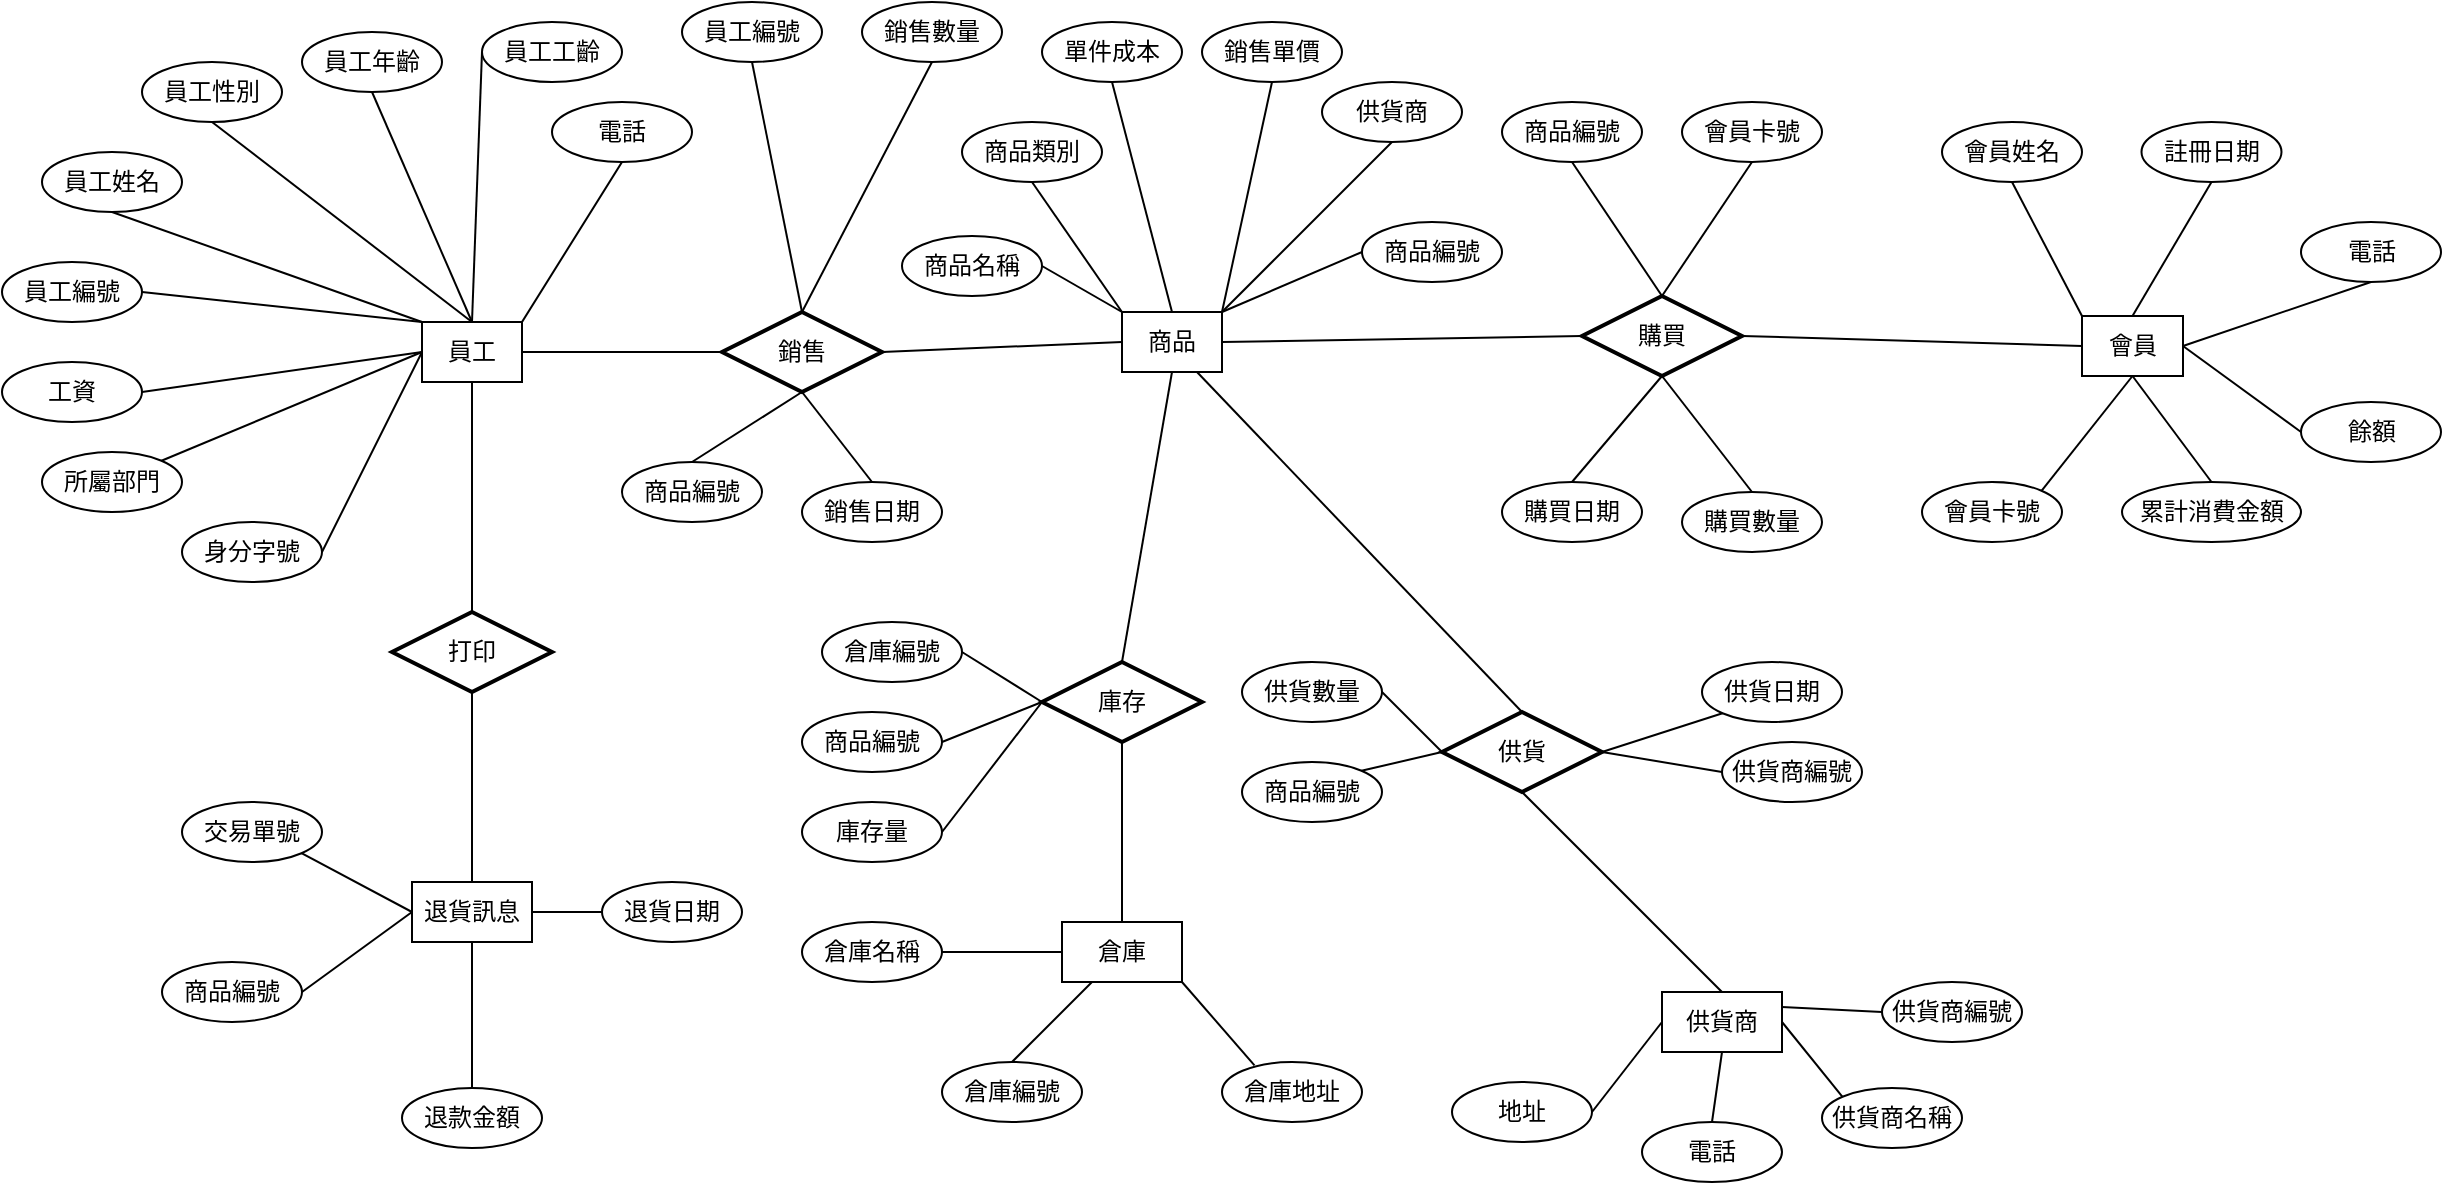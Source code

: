 <mxfile version="22.1.15" type="github">
  <diagram name="第 1 页" id="q-JYVvYy7t2Sxv19vPPU">
    <mxGraphModel dx="1210" dy="1073" grid="1" gridSize="10" guides="1" tooltips="1" connect="1" arrows="1" fold="1" page="1" pageScale="1" pageWidth="827" pageHeight="1169" math="0" shadow="0">
      <root>
        <mxCell id="0" />
        <mxCell id="1" parent="0" />
        <mxCell id="qkYi_T9u_s9UnmW5S8WO-1" value="退貨訊息" style="html=1;whiteSpace=wrap;" vertex="1" parent="1">
          <mxGeometry x="1215" y="630" width="60" height="30" as="geometry" />
        </mxCell>
        <mxCell id="qkYi_T9u_s9UnmW5S8WO-2" value="交易單號" style="ellipse;whiteSpace=wrap;html=1;" vertex="1" parent="1">
          <mxGeometry x="1100" y="590" width="70" height="30" as="geometry" />
        </mxCell>
        <mxCell id="qkYi_T9u_s9UnmW5S8WO-3" value="退貨日期" style="ellipse;whiteSpace=wrap;html=1;" vertex="1" parent="1">
          <mxGeometry x="1310" y="630" width="70" height="30" as="geometry" />
        </mxCell>
        <mxCell id="qkYi_T9u_s9UnmW5S8WO-4" value="退款金額" style="ellipse;whiteSpace=wrap;html=1;" vertex="1" parent="1">
          <mxGeometry x="1210" y="733" width="70" height="30" as="geometry" />
        </mxCell>
        <mxCell id="qkYi_T9u_s9UnmW5S8WO-5" value="商品編號" style="ellipse;whiteSpace=wrap;html=1;" vertex="1" parent="1">
          <mxGeometry x="1090" y="670" width="70" height="30" as="geometry" />
        </mxCell>
        <mxCell id="qkYi_T9u_s9UnmW5S8WO-6" value="" style="endArrow=none;html=1;rounded=0;exitX=1;exitY=0.5;exitDx=0;exitDy=0;entryX=0;entryY=0.5;entryDx=0;entryDy=0;" edge="1" parent="1" source="qkYi_T9u_s9UnmW5S8WO-1" target="qkYi_T9u_s9UnmW5S8WO-3">
          <mxGeometry relative="1" as="geometry">
            <mxPoint x="1160" y="605" as="sourcePoint" />
            <mxPoint x="1290" y="635" as="targetPoint" />
          </mxGeometry>
        </mxCell>
        <mxCell id="qkYi_T9u_s9UnmW5S8WO-7" value="" style="endArrow=none;html=1;rounded=0;exitX=0.5;exitY=1;exitDx=0;exitDy=0;entryX=0.5;entryY=0;entryDx=0;entryDy=0;" edge="1" parent="1" source="qkYi_T9u_s9UnmW5S8WO-1" target="qkYi_T9u_s9UnmW5S8WO-4">
          <mxGeometry relative="1" as="geometry">
            <mxPoint x="1255" y="695" as="sourcePoint" />
            <mxPoint x="1260" y="755" as="targetPoint" />
          </mxGeometry>
        </mxCell>
        <mxCell id="qkYi_T9u_s9UnmW5S8WO-8" value="" style="endArrow=none;html=1;rounded=0;exitX=0;exitY=0.5;exitDx=0;exitDy=0;entryX=1;entryY=0.5;entryDx=0;entryDy=0;" edge="1" parent="1" source="qkYi_T9u_s9UnmW5S8WO-1" target="qkYi_T9u_s9UnmW5S8WO-5">
          <mxGeometry relative="1" as="geometry">
            <mxPoint x="1230" y="695" as="sourcePoint" />
            <mxPoint x="1195" y="729" as="targetPoint" />
          </mxGeometry>
        </mxCell>
        <mxCell id="qkYi_T9u_s9UnmW5S8WO-9" value="" style="endArrow=none;html=1;rounded=0;exitX=0;exitY=0.5;exitDx=0;exitDy=0;entryX=1;entryY=1;entryDx=0;entryDy=0;" edge="1" parent="1" source="qkYi_T9u_s9UnmW5S8WO-1" target="qkYi_T9u_s9UnmW5S8WO-2">
          <mxGeometry relative="1" as="geometry">
            <mxPoint x="1230" y="680" as="sourcePoint" />
            <mxPoint x="1160" y="680" as="targetPoint" />
          </mxGeometry>
        </mxCell>
        <mxCell id="qkYi_T9u_s9UnmW5S8WO-10" value="員工" style="html=1;whiteSpace=wrap;" vertex="1" parent="1">
          <mxGeometry x="1220" y="350" width="50" height="30" as="geometry" />
        </mxCell>
        <mxCell id="qkYi_T9u_s9UnmW5S8WO-11" value="員工編號" style="ellipse;whiteSpace=wrap;html=1;" vertex="1" parent="1">
          <mxGeometry x="1010" y="320" width="70" height="30" as="geometry" />
        </mxCell>
        <mxCell id="qkYi_T9u_s9UnmW5S8WO-12" value="員工姓名" style="ellipse;whiteSpace=wrap;html=1;" vertex="1" parent="1">
          <mxGeometry x="1030" y="265" width="70" height="30" as="geometry" />
        </mxCell>
        <mxCell id="qkYi_T9u_s9UnmW5S8WO-13" value="員工性別" style="ellipse;whiteSpace=wrap;html=1;" vertex="1" parent="1">
          <mxGeometry x="1080" y="220" width="70" height="30" as="geometry" />
        </mxCell>
        <mxCell id="qkYi_T9u_s9UnmW5S8WO-14" value="員工年齡" style="ellipse;whiteSpace=wrap;html=1;" vertex="1" parent="1">
          <mxGeometry x="1160" y="205" width="70" height="30" as="geometry" />
        </mxCell>
        <mxCell id="qkYi_T9u_s9UnmW5S8WO-15" value="員工工齡" style="ellipse;whiteSpace=wrap;html=1;" vertex="1" parent="1">
          <mxGeometry x="1250" y="200" width="70" height="30" as="geometry" />
        </mxCell>
        <mxCell id="qkYi_T9u_s9UnmW5S8WO-16" value="電話" style="ellipse;whiteSpace=wrap;html=1;" vertex="1" parent="1">
          <mxGeometry x="1285" y="240" width="70" height="30" as="geometry" />
        </mxCell>
        <mxCell id="qkYi_T9u_s9UnmW5S8WO-17" value="身分字號" style="ellipse;whiteSpace=wrap;html=1;" vertex="1" parent="1">
          <mxGeometry x="1100" y="450" width="70" height="30" as="geometry" />
        </mxCell>
        <mxCell id="qkYi_T9u_s9UnmW5S8WO-18" value="所屬部門" style="ellipse;whiteSpace=wrap;html=1;" vertex="1" parent="1">
          <mxGeometry x="1030" y="415" width="70" height="30" as="geometry" />
        </mxCell>
        <mxCell id="qkYi_T9u_s9UnmW5S8WO-19" value="工資" style="ellipse;whiteSpace=wrap;html=1;" vertex="1" parent="1">
          <mxGeometry x="1010" y="370" width="70" height="30" as="geometry" />
        </mxCell>
        <mxCell id="qkYi_T9u_s9UnmW5S8WO-20" value="" style="endArrow=none;html=1;rounded=0;exitX=0;exitY=0;exitDx=0;exitDy=0;entryX=0.5;entryY=1;entryDx=0;entryDy=0;" edge="1" parent="1" source="qkYi_T9u_s9UnmW5S8WO-10" target="qkYi_T9u_s9UnmW5S8WO-12">
          <mxGeometry relative="1" as="geometry">
            <mxPoint x="1160" y="300" as="sourcePoint" />
            <mxPoint x="1320" y="300" as="targetPoint" />
          </mxGeometry>
        </mxCell>
        <mxCell id="qkYi_T9u_s9UnmW5S8WO-21" value="" style="endArrow=none;html=1;rounded=0;exitX=0.5;exitY=0;exitDx=0;exitDy=0;entryX=0.5;entryY=1;entryDx=0;entryDy=0;" edge="1" parent="1" source="qkYi_T9u_s9UnmW5S8WO-10" target="qkYi_T9u_s9UnmW5S8WO-13">
          <mxGeometry relative="1" as="geometry">
            <mxPoint x="1160" y="300" as="sourcePoint" />
            <mxPoint x="1320" y="300" as="targetPoint" />
          </mxGeometry>
        </mxCell>
        <mxCell id="qkYi_T9u_s9UnmW5S8WO-22" value="" style="endArrow=none;html=1;rounded=0;exitX=0.5;exitY=0;exitDx=0;exitDy=0;entryX=0.5;entryY=1;entryDx=0;entryDy=0;" edge="1" parent="1" source="qkYi_T9u_s9UnmW5S8WO-10" target="qkYi_T9u_s9UnmW5S8WO-14">
          <mxGeometry relative="1" as="geometry">
            <mxPoint x="1160" y="300" as="sourcePoint" />
            <mxPoint x="1290" y="330" as="targetPoint" />
          </mxGeometry>
        </mxCell>
        <mxCell id="qkYi_T9u_s9UnmW5S8WO-23" value="" style="endArrow=none;html=1;rounded=0;entryX=0;entryY=0.5;entryDx=0;entryDy=0;exitX=0.5;exitY=0;exitDx=0;exitDy=0;" edge="1" parent="1" source="qkYi_T9u_s9UnmW5S8WO-10" target="qkYi_T9u_s9UnmW5S8WO-15">
          <mxGeometry relative="1" as="geometry">
            <mxPoint x="1270" y="350" as="sourcePoint" />
            <mxPoint x="1320" y="300" as="targetPoint" />
          </mxGeometry>
        </mxCell>
        <mxCell id="qkYi_T9u_s9UnmW5S8WO-24" value="" style="endArrow=none;html=1;rounded=0;exitX=1;exitY=0;exitDx=0;exitDy=0;entryX=0.5;entryY=1;entryDx=0;entryDy=0;" edge="1" parent="1" source="qkYi_T9u_s9UnmW5S8WO-10" target="qkYi_T9u_s9UnmW5S8WO-16">
          <mxGeometry relative="1" as="geometry">
            <mxPoint x="1160" y="300" as="sourcePoint" />
            <mxPoint x="1320" y="300" as="targetPoint" />
          </mxGeometry>
        </mxCell>
        <mxCell id="qkYi_T9u_s9UnmW5S8WO-25" value="" style="endArrow=none;html=1;rounded=0;entryX=1;entryY=0.5;entryDx=0;entryDy=0;exitX=0;exitY=0.5;exitDx=0;exitDy=0;" edge="1" parent="1" source="qkYi_T9u_s9UnmW5S8WO-10" target="qkYi_T9u_s9UnmW5S8WO-17">
          <mxGeometry relative="1" as="geometry">
            <mxPoint x="1210" y="410" as="sourcePoint" />
            <mxPoint x="1320" y="300" as="targetPoint" />
          </mxGeometry>
        </mxCell>
        <mxCell id="qkYi_T9u_s9UnmW5S8WO-26" value="" style="endArrow=none;html=1;rounded=0;exitX=0;exitY=0.5;exitDx=0;exitDy=0;entryX=1;entryY=0;entryDx=0;entryDy=0;" edge="1" parent="1" source="qkYi_T9u_s9UnmW5S8WO-10" target="qkYi_T9u_s9UnmW5S8WO-18">
          <mxGeometry relative="1" as="geometry">
            <mxPoint x="1255" y="390" as="sourcePoint" />
            <mxPoint x="1260" y="450" as="targetPoint" />
          </mxGeometry>
        </mxCell>
        <mxCell id="qkYi_T9u_s9UnmW5S8WO-27" value="" style="endArrow=none;html=1;rounded=0;exitX=0;exitY=0.5;exitDx=0;exitDy=0;entryX=1;entryY=0.5;entryDx=0;entryDy=0;" edge="1" parent="1" source="qkYi_T9u_s9UnmW5S8WO-10" target="qkYi_T9u_s9UnmW5S8WO-19">
          <mxGeometry relative="1" as="geometry">
            <mxPoint x="1230" y="390" as="sourcePoint" />
            <mxPoint x="1195" y="424" as="targetPoint" />
          </mxGeometry>
        </mxCell>
        <mxCell id="qkYi_T9u_s9UnmW5S8WO-28" value="" style="endArrow=none;html=1;rounded=0;exitX=0;exitY=0;exitDx=0;exitDy=0;entryX=1;entryY=0.5;entryDx=0;entryDy=0;" edge="1" parent="1" source="qkYi_T9u_s9UnmW5S8WO-10" target="qkYi_T9u_s9UnmW5S8WO-11">
          <mxGeometry relative="1" as="geometry">
            <mxPoint x="1230" y="375" as="sourcePoint" />
            <mxPoint x="1160" y="375" as="targetPoint" />
          </mxGeometry>
        </mxCell>
        <mxCell id="qkYi_T9u_s9UnmW5S8WO-29" value="打印" style="strokeWidth=2;html=1;shape=mxgraph.flowchart.decision;whiteSpace=wrap;" vertex="1" parent="1">
          <mxGeometry x="1205" y="495" width="80" height="40" as="geometry" />
        </mxCell>
        <mxCell id="qkYi_T9u_s9UnmW5S8WO-30" value="" style="endArrow=none;html=1;edgeStyle=orthogonalEdgeStyle;rounded=0;entryX=0.5;entryY=0;entryDx=0;entryDy=0;entryPerimeter=0;exitX=0.5;exitY=1;exitDx=0;exitDy=0;" edge="1" parent="1" source="qkYi_T9u_s9UnmW5S8WO-10" target="qkYi_T9u_s9UnmW5S8WO-29">
          <mxGeometry relative="1" as="geometry">
            <mxPoint x="1050" y="410" as="sourcePoint" />
            <mxPoint x="1210" y="410" as="targetPoint" />
          </mxGeometry>
        </mxCell>
        <mxCell id="qkYi_T9u_s9UnmW5S8WO-31" value="" style="endArrow=none;html=1;rounded=0;exitX=0.5;exitY=0;exitDx=0;exitDy=0;entryX=0.5;entryY=1;entryDx=0;entryDy=0;entryPerimeter=0;" edge="1" parent="1" source="qkYi_T9u_s9UnmW5S8WO-1" target="qkYi_T9u_s9UnmW5S8WO-29">
          <mxGeometry relative="1" as="geometry">
            <mxPoint x="1225" y="655" as="sourcePoint" />
            <mxPoint x="1115" y="620" as="targetPoint" />
          </mxGeometry>
        </mxCell>
        <mxCell id="qkYi_T9u_s9UnmW5S8WO-32" value="銷售" style="strokeWidth=2;html=1;shape=mxgraph.flowchart.decision;whiteSpace=wrap;" vertex="1" parent="1">
          <mxGeometry x="1370" y="345" width="80" height="40" as="geometry" />
        </mxCell>
        <mxCell id="qkYi_T9u_s9UnmW5S8WO-33" value="員工編號" style="ellipse;whiteSpace=wrap;html=1;" vertex="1" parent="1">
          <mxGeometry x="1350" y="190" width="70" height="30" as="geometry" />
        </mxCell>
        <mxCell id="qkYi_T9u_s9UnmW5S8WO-34" value="商品編號" style="ellipse;whiteSpace=wrap;html=1;" vertex="1" parent="1">
          <mxGeometry x="1320" y="420" width="70" height="30" as="geometry" />
        </mxCell>
        <mxCell id="qkYi_T9u_s9UnmW5S8WO-35" value="銷售日期" style="ellipse;whiteSpace=wrap;html=1;" vertex="1" parent="1">
          <mxGeometry x="1410" y="430" width="70" height="30" as="geometry" />
        </mxCell>
        <mxCell id="qkYi_T9u_s9UnmW5S8WO-36" value="銷售數量" style="ellipse;whiteSpace=wrap;html=1;" vertex="1" parent="1">
          <mxGeometry x="1440" y="190" width="70" height="30" as="geometry" />
        </mxCell>
        <mxCell id="qkYi_T9u_s9UnmW5S8WO-37" value="" style="endArrow=none;html=1;rounded=0;exitX=0.5;exitY=1;exitDx=0;exitDy=0;entryX=0.5;entryY=0;entryDx=0;entryDy=0;entryPerimeter=0;" edge="1" parent="1" source="qkYi_T9u_s9UnmW5S8WO-33" target="qkYi_T9u_s9UnmW5S8WO-32">
          <mxGeometry relative="1" as="geometry">
            <mxPoint x="1300" y="355" as="sourcePoint" />
            <mxPoint x="1460" y="355" as="targetPoint" />
          </mxGeometry>
        </mxCell>
        <mxCell id="qkYi_T9u_s9UnmW5S8WO-38" value="" style="endArrow=none;html=1;rounded=0;exitX=0.5;exitY=1;exitDx=0;exitDy=0;entryX=0.5;entryY=0;entryDx=0;entryDy=0;entryPerimeter=0;" edge="1" parent="1" source="qkYi_T9u_s9UnmW5S8WO-36" target="qkYi_T9u_s9UnmW5S8WO-32">
          <mxGeometry relative="1" as="geometry">
            <mxPoint x="1510" y="305" as="sourcePoint" />
            <mxPoint x="1510" y="350" as="targetPoint" />
          </mxGeometry>
        </mxCell>
        <mxCell id="qkYi_T9u_s9UnmW5S8WO-39" value="" style="endArrow=none;html=1;rounded=0;exitX=0.5;exitY=1;exitDx=0;exitDy=0;entryX=0.5;entryY=0;entryDx=0;entryDy=0;exitPerimeter=0;" edge="1" parent="1" source="qkYi_T9u_s9UnmW5S8WO-32" target="qkYi_T9u_s9UnmW5S8WO-35">
          <mxGeometry relative="1" as="geometry">
            <mxPoint x="1520" y="315" as="sourcePoint" />
            <mxPoint x="1520" y="360" as="targetPoint" />
          </mxGeometry>
        </mxCell>
        <mxCell id="qkYi_T9u_s9UnmW5S8WO-40" value="" style="endArrow=none;html=1;rounded=0;exitX=0.5;exitY=0;exitDx=0;exitDy=0;entryX=0.5;entryY=1;entryDx=0;entryDy=0;entryPerimeter=0;" edge="1" parent="1" source="qkYi_T9u_s9UnmW5S8WO-34" target="qkYi_T9u_s9UnmW5S8WO-32">
          <mxGeometry relative="1" as="geometry">
            <mxPoint x="1530" y="325" as="sourcePoint" />
            <mxPoint x="1530" y="370" as="targetPoint" />
          </mxGeometry>
        </mxCell>
        <mxCell id="qkYi_T9u_s9UnmW5S8WO-41" value="" style="endArrow=none;html=1;rounded=0;exitX=1;exitY=0.5;exitDx=0;exitDy=0;entryX=0;entryY=0.5;entryDx=0;entryDy=0;entryPerimeter=0;" edge="1" parent="1" source="qkYi_T9u_s9UnmW5S8WO-10" target="qkYi_T9u_s9UnmW5S8WO-32">
          <mxGeometry relative="1" as="geometry">
            <mxPoint x="1475" y="220" as="sourcePoint" />
            <mxPoint x="1510" y="350" as="targetPoint" />
          </mxGeometry>
        </mxCell>
        <mxCell id="qkYi_T9u_s9UnmW5S8WO-42" value="商品" style="html=1;whiteSpace=wrap;" vertex="1" parent="1">
          <mxGeometry x="1570" y="345" width="50" height="30" as="geometry" />
        </mxCell>
        <mxCell id="qkYi_T9u_s9UnmW5S8WO-43" value="商品類別" style="ellipse;whiteSpace=wrap;html=1;" vertex="1" parent="1">
          <mxGeometry x="1490" y="250" width="70" height="30" as="geometry" />
        </mxCell>
        <mxCell id="qkYi_T9u_s9UnmW5S8WO-44" value="單件成本" style="ellipse;whiteSpace=wrap;html=1;" vertex="1" parent="1">
          <mxGeometry x="1530" y="200" width="70" height="30" as="geometry" />
        </mxCell>
        <mxCell id="qkYi_T9u_s9UnmW5S8WO-45" value="銷售單價" style="ellipse;whiteSpace=wrap;html=1;" vertex="1" parent="1">
          <mxGeometry x="1610" y="200" width="70" height="30" as="geometry" />
        </mxCell>
        <mxCell id="qkYi_T9u_s9UnmW5S8WO-46" value="供貨商" style="ellipse;whiteSpace=wrap;html=1;" vertex="1" parent="1">
          <mxGeometry x="1670" y="230" width="70" height="30" as="geometry" />
        </mxCell>
        <mxCell id="qkYi_T9u_s9UnmW5S8WO-47" value="商品編號" style="ellipse;whiteSpace=wrap;html=1;" vertex="1" parent="1">
          <mxGeometry x="1690" y="300" width="70" height="30" as="geometry" />
        </mxCell>
        <mxCell id="qkYi_T9u_s9UnmW5S8WO-48" value="商品名稱" style="ellipse;whiteSpace=wrap;html=1;" vertex="1" parent="1">
          <mxGeometry x="1460" y="307" width="70" height="30" as="geometry" />
        </mxCell>
        <mxCell id="qkYi_T9u_s9UnmW5S8WO-49" value="" style="endArrow=none;html=1;rounded=0;exitX=0.5;exitY=0;exitDx=0;exitDy=0;entryX=0.5;entryY=1;entryDx=0;entryDy=0;" edge="1" parent="1" source="qkYi_T9u_s9UnmW5S8WO-42" target="qkYi_T9u_s9UnmW5S8WO-44">
          <mxGeometry relative="1" as="geometry">
            <mxPoint x="1670" y="290" as="sourcePoint" />
            <mxPoint x="1830" y="290" as="targetPoint" />
          </mxGeometry>
        </mxCell>
        <mxCell id="qkYi_T9u_s9UnmW5S8WO-50" value="" style="endArrow=none;html=1;rounded=0;exitX=1;exitY=0;exitDx=0;exitDy=0;entryX=0.5;entryY=1;entryDx=0;entryDy=0;" edge="1" parent="1" source="qkYi_T9u_s9UnmW5S8WO-42" target="qkYi_T9u_s9UnmW5S8WO-45">
          <mxGeometry relative="1" as="geometry">
            <mxPoint x="1670" y="290" as="sourcePoint" />
            <mxPoint x="1830" y="290" as="targetPoint" />
          </mxGeometry>
        </mxCell>
        <mxCell id="qkYi_T9u_s9UnmW5S8WO-51" value="" style="endArrow=none;html=1;rounded=0;exitX=1;exitY=0;exitDx=0;exitDy=0;entryX=0.5;entryY=1;entryDx=0;entryDy=0;" edge="1" parent="1" source="qkYi_T9u_s9UnmW5S8WO-42" target="qkYi_T9u_s9UnmW5S8WO-46">
          <mxGeometry relative="1" as="geometry">
            <mxPoint x="1670" y="290" as="sourcePoint" />
            <mxPoint x="1800" y="320" as="targetPoint" />
          </mxGeometry>
        </mxCell>
        <mxCell id="qkYi_T9u_s9UnmW5S8WO-52" value="" style="endArrow=none;html=1;rounded=0;exitX=1;exitY=0;exitDx=0;exitDy=0;entryX=0;entryY=0.5;entryDx=0;entryDy=0;" edge="1" parent="1" source="qkYi_T9u_s9UnmW5S8WO-42" target="qkYi_T9u_s9UnmW5S8WO-47">
          <mxGeometry relative="1" as="geometry">
            <mxPoint x="1765" y="380" as="sourcePoint" />
            <mxPoint x="1770" y="440" as="targetPoint" />
          </mxGeometry>
        </mxCell>
        <mxCell id="qkYi_T9u_s9UnmW5S8WO-53" value="" style="endArrow=none;html=1;rounded=0;exitX=0;exitY=0;exitDx=0;exitDy=0;entryX=1;entryY=0.5;entryDx=0;entryDy=0;" edge="1" parent="1" source="qkYi_T9u_s9UnmW5S8WO-42" target="qkYi_T9u_s9UnmW5S8WO-48">
          <mxGeometry relative="1" as="geometry">
            <mxPoint x="1740" y="380" as="sourcePoint" />
            <mxPoint x="1705" y="414" as="targetPoint" />
          </mxGeometry>
        </mxCell>
        <mxCell id="qkYi_T9u_s9UnmW5S8WO-54" value="" style="endArrow=none;html=1;rounded=0;exitX=0;exitY=0;exitDx=0;exitDy=0;entryX=0.5;entryY=1;entryDx=0;entryDy=0;" edge="1" parent="1" source="qkYi_T9u_s9UnmW5S8WO-42" target="qkYi_T9u_s9UnmW5S8WO-43">
          <mxGeometry relative="1" as="geometry">
            <mxPoint x="1740" y="365" as="sourcePoint" />
            <mxPoint x="1560" y="265" as="targetPoint" />
          </mxGeometry>
        </mxCell>
        <mxCell id="qkYi_T9u_s9UnmW5S8WO-55" value="" style="endArrow=none;html=1;rounded=0;exitX=0;exitY=0.5;exitDx=0;exitDy=0;entryX=1;entryY=0.5;entryDx=0;entryDy=0;entryPerimeter=0;" edge="1" parent="1" source="qkYi_T9u_s9UnmW5S8WO-42" target="qkYi_T9u_s9UnmW5S8WO-32">
          <mxGeometry relative="1" as="geometry">
            <mxPoint x="1740" y="350" as="sourcePoint" />
            <mxPoint x="1680" y="285" as="targetPoint" />
          </mxGeometry>
        </mxCell>
        <mxCell id="qkYi_T9u_s9UnmW5S8WO-56" value="購買" style="strokeWidth=2;html=1;shape=mxgraph.flowchart.decision;whiteSpace=wrap;" vertex="1" parent="1">
          <mxGeometry x="1800" y="337" width="80" height="40" as="geometry" />
        </mxCell>
        <mxCell id="qkYi_T9u_s9UnmW5S8WO-57" value="會員卡號" style="ellipse;whiteSpace=wrap;html=1;" vertex="1" parent="1">
          <mxGeometry x="1850" y="240" width="70" height="30" as="geometry" />
        </mxCell>
        <mxCell id="qkYi_T9u_s9UnmW5S8WO-58" value="商品編號" style="ellipse;whiteSpace=wrap;html=1;" vertex="1" parent="1">
          <mxGeometry x="1760" y="240" width="70" height="30" as="geometry" />
        </mxCell>
        <mxCell id="qkYi_T9u_s9UnmW5S8WO-59" value="購買日期" style="ellipse;whiteSpace=wrap;html=1;" vertex="1" parent="1">
          <mxGeometry x="1760" y="430" width="70" height="30" as="geometry" />
        </mxCell>
        <mxCell id="qkYi_T9u_s9UnmW5S8WO-60" value="購買數量" style="ellipse;whiteSpace=wrap;html=1;" vertex="1" parent="1">
          <mxGeometry x="1850" y="435" width="70" height="30" as="geometry" />
        </mxCell>
        <mxCell id="qkYi_T9u_s9UnmW5S8WO-61" value="" style="endArrow=none;html=1;rounded=0;exitX=0.5;exitY=1;exitDx=0;exitDy=0;entryX=0.5;entryY=0;entryDx=0;entryDy=0;entryPerimeter=0;" edge="1" parent="1" source="qkYi_T9u_s9UnmW5S8WO-57" target="qkYi_T9u_s9UnmW5S8WO-56">
          <mxGeometry relative="1" as="geometry">
            <mxPoint x="1640" y="352" as="sourcePoint" />
            <mxPoint x="1800" y="352" as="targetPoint" />
          </mxGeometry>
        </mxCell>
        <mxCell id="qkYi_T9u_s9UnmW5S8WO-62" value="" style="endArrow=none;html=1;rounded=0;exitX=0.5;exitY=0;exitDx=0;exitDy=0;entryX=0.5;entryY=1;entryDx=0;entryDy=0;entryPerimeter=0;" edge="1" parent="1" source="qkYi_T9u_s9UnmW5S8WO-60" target="qkYi_T9u_s9UnmW5S8WO-56">
          <mxGeometry relative="1" as="geometry">
            <mxPoint x="1850" y="302" as="sourcePoint" />
            <mxPoint x="1850" y="347" as="targetPoint" />
          </mxGeometry>
        </mxCell>
        <mxCell id="qkYi_T9u_s9UnmW5S8WO-63" value="" style="endArrow=none;html=1;rounded=0;exitX=0.5;exitY=1;exitDx=0;exitDy=0;entryX=0.5;entryY=0;entryDx=0;entryDy=0;exitPerimeter=0;" edge="1" parent="1" source="qkYi_T9u_s9UnmW5S8WO-56" target="qkYi_T9u_s9UnmW5S8WO-59">
          <mxGeometry relative="1" as="geometry">
            <mxPoint x="1860" y="312" as="sourcePoint" />
            <mxPoint x="1860" y="357" as="targetPoint" />
          </mxGeometry>
        </mxCell>
        <mxCell id="qkYi_T9u_s9UnmW5S8WO-64" value="" style="endArrow=none;html=1;rounded=0;exitX=0.5;exitY=1;exitDx=0;exitDy=0;entryX=0.5;entryY=0;entryDx=0;entryDy=0;entryPerimeter=0;" edge="1" parent="1" source="qkYi_T9u_s9UnmW5S8WO-58" target="qkYi_T9u_s9UnmW5S8WO-56">
          <mxGeometry relative="1" as="geometry">
            <mxPoint x="1870" y="322" as="sourcePoint" />
            <mxPoint x="1870" y="367" as="targetPoint" />
          </mxGeometry>
        </mxCell>
        <mxCell id="qkYi_T9u_s9UnmW5S8WO-65" value="" style="endArrow=none;html=1;rounded=0;exitX=0;exitY=0.5;exitDx=0;exitDy=0;entryX=1;entryY=0.5;entryDx=0;entryDy=0;exitPerimeter=0;" edge="1" parent="1" source="qkYi_T9u_s9UnmW5S8WO-56" target="qkYi_T9u_s9UnmW5S8WO-42">
          <mxGeometry relative="1" as="geometry">
            <mxPoint x="1895" y="445" as="sourcePoint" />
            <mxPoint x="1850" y="387" as="targetPoint" />
          </mxGeometry>
        </mxCell>
        <mxCell id="qkYi_T9u_s9UnmW5S8WO-66" value="會員" style="html=1;whiteSpace=wrap;" vertex="1" parent="1">
          <mxGeometry x="2050" y="347" width="50.5" height="30" as="geometry" />
        </mxCell>
        <mxCell id="qkYi_T9u_s9UnmW5S8WO-67" value="會員卡號" style="ellipse;whiteSpace=wrap;html=1;" vertex="1" parent="1">
          <mxGeometry x="1970" y="430" width="70" height="30" as="geometry" />
        </mxCell>
        <mxCell id="qkYi_T9u_s9UnmW5S8WO-68" value="會員姓名" style="ellipse;whiteSpace=wrap;html=1;" vertex="1" parent="1">
          <mxGeometry x="1980" y="250" width="70" height="30" as="geometry" />
        </mxCell>
        <mxCell id="qkYi_T9u_s9UnmW5S8WO-69" value="註冊日期" style="ellipse;whiteSpace=wrap;html=1;" vertex="1" parent="1">
          <mxGeometry x="2079.75" y="250" width="70" height="30" as="geometry" />
        </mxCell>
        <mxCell id="qkYi_T9u_s9UnmW5S8WO-70" value="電話" style="ellipse;whiteSpace=wrap;html=1;" vertex="1" parent="1">
          <mxGeometry x="2159.5" y="300" width="70" height="30" as="geometry" />
        </mxCell>
        <mxCell id="qkYi_T9u_s9UnmW5S8WO-71" value="餘額" style="ellipse;whiteSpace=wrap;html=1;" vertex="1" parent="1">
          <mxGeometry x="2159.5" y="390" width="70" height="30" as="geometry" />
        </mxCell>
        <mxCell id="qkYi_T9u_s9UnmW5S8WO-72" value="累計消費金額" style="ellipse;whiteSpace=wrap;html=1;" vertex="1" parent="1">
          <mxGeometry x="2070" y="430" width="89.5" height="30" as="geometry" />
        </mxCell>
        <mxCell id="qkYi_T9u_s9UnmW5S8WO-73" value="" style="endArrow=none;html=1;rounded=0;exitX=0;exitY=0;exitDx=0;exitDy=0;entryX=0.5;entryY=1;entryDx=0;entryDy=0;" edge="1" parent="1" source="qkYi_T9u_s9UnmW5S8WO-66" target="qkYi_T9u_s9UnmW5S8WO-68">
          <mxGeometry relative="1" as="geometry">
            <mxPoint x="1990.5" y="297" as="sourcePoint" />
            <mxPoint x="2150.5" y="297" as="targetPoint" />
          </mxGeometry>
        </mxCell>
        <mxCell id="qkYi_T9u_s9UnmW5S8WO-74" value="" style="endArrow=none;html=1;rounded=0;exitX=0.5;exitY=0;exitDx=0;exitDy=0;entryX=0.5;entryY=1;entryDx=0;entryDy=0;" edge="1" parent="1" source="qkYi_T9u_s9UnmW5S8WO-66" target="qkYi_T9u_s9UnmW5S8WO-69">
          <mxGeometry relative="1" as="geometry">
            <mxPoint x="1990.5" y="297" as="sourcePoint" />
            <mxPoint x="2150.5" y="297" as="targetPoint" />
          </mxGeometry>
        </mxCell>
        <mxCell id="qkYi_T9u_s9UnmW5S8WO-75" value="" style="endArrow=none;html=1;rounded=0;exitX=1;exitY=0.5;exitDx=0;exitDy=0;entryX=0.5;entryY=1;entryDx=0;entryDy=0;" edge="1" parent="1" source="qkYi_T9u_s9UnmW5S8WO-66" target="qkYi_T9u_s9UnmW5S8WO-70">
          <mxGeometry relative="1" as="geometry">
            <mxPoint x="1990.5" y="297" as="sourcePoint" />
            <mxPoint x="2120.5" y="327" as="targetPoint" />
          </mxGeometry>
        </mxCell>
        <mxCell id="qkYi_T9u_s9UnmW5S8WO-76" value="" style="endArrow=none;html=1;rounded=0;exitX=1;exitY=0.5;exitDx=0;exitDy=0;entryX=0;entryY=0.5;entryDx=0;entryDy=0;" edge="1" parent="1" source="qkYi_T9u_s9UnmW5S8WO-66" target="qkYi_T9u_s9UnmW5S8WO-71">
          <mxGeometry relative="1" as="geometry">
            <mxPoint x="1990.5" y="297" as="sourcePoint" />
            <mxPoint x="2150.5" y="297" as="targetPoint" />
          </mxGeometry>
        </mxCell>
        <mxCell id="qkYi_T9u_s9UnmW5S8WO-77" value="" style="endArrow=none;html=1;rounded=0;exitX=0.5;exitY=1;exitDx=0;exitDy=0;entryX=0.5;entryY=0;entryDx=0;entryDy=0;" edge="1" parent="1" source="qkYi_T9u_s9UnmW5S8WO-66" target="qkYi_T9u_s9UnmW5S8WO-72">
          <mxGeometry relative="1" as="geometry">
            <mxPoint x="1990.5" y="297" as="sourcePoint" />
            <mxPoint x="2150.5" y="297" as="targetPoint" />
          </mxGeometry>
        </mxCell>
        <mxCell id="qkYi_T9u_s9UnmW5S8WO-78" value="" style="endArrow=none;html=1;rounded=0;exitX=0.5;exitY=1;exitDx=0;exitDy=0;entryX=1;entryY=0;entryDx=0;entryDy=0;" edge="1" parent="1" source="qkYi_T9u_s9UnmW5S8WO-66" target="qkYi_T9u_s9UnmW5S8WO-67">
          <mxGeometry relative="1" as="geometry">
            <mxPoint x="2060.5" y="372" as="sourcePoint" />
            <mxPoint x="1990.5" y="372" as="targetPoint" />
          </mxGeometry>
        </mxCell>
        <mxCell id="qkYi_T9u_s9UnmW5S8WO-79" style="edgeStyle=orthogonalEdgeStyle;rounded=0;orthogonalLoop=1;jettySize=auto;html=1;exitX=0.5;exitY=1;exitDx=0;exitDy=0;" edge="1" parent="1" source="qkYi_T9u_s9UnmW5S8WO-71" target="qkYi_T9u_s9UnmW5S8WO-71">
          <mxGeometry relative="1" as="geometry" />
        </mxCell>
        <mxCell id="qkYi_T9u_s9UnmW5S8WO-80" value="" style="endArrow=none;html=1;rounded=0;exitX=0;exitY=0.5;exitDx=0;exitDy=0;entryX=1;entryY=0.5;entryDx=0;entryDy=0;entryPerimeter=0;" edge="1" parent="1" source="qkYi_T9u_s9UnmW5S8WO-66" target="qkYi_T9u_s9UnmW5S8WO-56">
          <mxGeometry relative="1" as="geometry">
            <mxPoint x="2060" y="357" as="sourcePoint" />
            <mxPoint x="2025" y="290" as="targetPoint" />
          </mxGeometry>
        </mxCell>
        <mxCell id="qkYi_T9u_s9UnmW5S8WO-81" value="庫存" style="strokeWidth=2;html=1;shape=mxgraph.flowchart.decision;whiteSpace=wrap;" vertex="1" parent="1">
          <mxGeometry x="1530" y="520" width="80" height="40" as="geometry" />
        </mxCell>
        <mxCell id="qkYi_T9u_s9UnmW5S8WO-82" value="倉庫編號" style="ellipse;whiteSpace=wrap;html=1;" vertex="1" parent="1">
          <mxGeometry x="1420" y="500" width="70" height="30" as="geometry" />
        </mxCell>
        <mxCell id="qkYi_T9u_s9UnmW5S8WO-83" value="商品編號" style="ellipse;whiteSpace=wrap;html=1;" vertex="1" parent="1">
          <mxGeometry x="1410" y="545" width="70" height="30" as="geometry" />
        </mxCell>
        <mxCell id="qkYi_T9u_s9UnmW5S8WO-84" value="庫存量" style="ellipse;whiteSpace=wrap;html=1;" vertex="1" parent="1">
          <mxGeometry x="1410" y="590" width="70" height="30" as="geometry" />
        </mxCell>
        <mxCell id="qkYi_T9u_s9UnmW5S8WO-85" value="" style="endArrow=none;html=1;rounded=0;exitX=1;exitY=0.5;exitDx=0;exitDy=0;entryX=0;entryY=0.5;entryDx=0;entryDy=0;entryPerimeter=0;" edge="1" parent="1" source="qkYi_T9u_s9UnmW5S8WO-82" target="qkYi_T9u_s9UnmW5S8WO-81">
          <mxGeometry relative="1" as="geometry">
            <mxPoint x="1400" y="560" as="sourcePoint" />
            <mxPoint x="1560" y="560" as="targetPoint" />
          </mxGeometry>
        </mxCell>
        <mxCell id="qkYi_T9u_s9UnmW5S8WO-86" value="" style="endArrow=none;html=1;rounded=0;exitX=1;exitY=0.5;exitDx=0;exitDy=0;entryX=0;entryY=0.5;entryDx=0;entryDy=0;entryPerimeter=0;" edge="1" parent="1" source="qkYi_T9u_s9UnmW5S8WO-84" target="qkYi_T9u_s9UnmW5S8WO-81">
          <mxGeometry relative="1" as="geometry">
            <mxPoint x="1610" y="510" as="sourcePoint" />
            <mxPoint x="1610" y="555" as="targetPoint" />
          </mxGeometry>
        </mxCell>
        <mxCell id="qkYi_T9u_s9UnmW5S8WO-87" value="" style="endArrow=none;html=1;rounded=0;exitX=1;exitY=0.5;exitDx=0;exitDy=0;entryX=0;entryY=0.5;entryDx=0;entryDy=0;entryPerimeter=0;" edge="1" parent="1" source="qkYi_T9u_s9UnmW5S8WO-83" target="qkYi_T9u_s9UnmW5S8WO-81">
          <mxGeometry relative="1" as="geometry">
            <mxPoint x="1630" y="530" as="sourcePoint" />
            <mxPoint x="1630" y="575" as="targetPoint" />
          </mxGeometry>
        </mxCell>
        <mxCell id="qkYi_T9u_s9UnmW5S8WO-88" value="" style="endArrow=none;html=1;rounded=0;exitX=0.5;exitY=0;exitDx=0;exitDy=0;entryX=0.5;entryY=1;entryDx=0;entryDy=0;exitPerimeter=0;" edge="1" parent="1" source="qkYi_T9u_s9UnmW5S8WO-81" target="qkYi_T9u_s9UnmW5S8WO-42">
          <mxGeometry relative="1" as="geometry">
            <mxPoint x="1700" y="530" as="sourcePoint" />
            <mxPoint x="1650" y="535" as="targetPoint" />
          </mxGeometry>
        </mxCell>
        <mxCell id="qkYi_T9u_s9UnmW5S8WO-89" value="倉庫" style="html=1;whiteSpace=wrap;" vertex="1" parent="1">
          <mxGeometry x="1540" y="650" width="60" height="30" as="geometry" />
        </mxCell>
        <mxCell id="qkYi_T9u_s9UnmW5S8WO-90" value="倉庫地址" style="ellipse;whiteSpace=wrap;html=1;" vertex="1" parent="1">
          <mxGeometry x="1620" y="720" width="70" height="30" as="geometry" />
        </mxCell>
        <mxCell id="qkYi_T9u_s9UnmW5S8WO-91" value="倉庫編號" style="ellipse;whiteSpace=wrap;html=1;" vertex="1" parent="1">
          <mxGeometry x="1480" y="720" width="70" height="30" as="geometry" />
        </mxCell>
        <mxCell id="qkYi_T9u_s9UnmW5S8WO-92" value="倉庫名稱" style="ellipse;whiteSpace=wrap;html=1;" vertex="1" parent="1">
          <mxGeometry x="1410" y="650" width="70" height="30" as="geometry" />
        </mxCell>
        <mxCell id="qkYi_T9u_s9UnmW5S8WO-93" value="" style="endArrow=none;html=1;rounded=0;entryX=0.5;entryY=0;entryDx=0;entryDy=0;" edge="1" parent="1" source="qkYi_T9u_s9UnmW5S8WO-89" target="qkYi_T9u_s9UnmW5S8WO-91">
          <mxGeometry relative="1" as="geometry">
            <mxPoint x="1590" y="750" as="sourcePoint" />
            <mxPoint x="1595" y="810" as="targetPoint" />
          </mxGeometry>
        </mxCell>
        <mxCell id="qkYi_T9u_s9UnmW5S8WO-94" value="" style="endArrow=none;html=1;rounded=0;exitX=0;exitY=0.5;exitDx=0;exitDy=0;entryX=1;entryY=0.5;entryDx=0;entryDy=0;" edge="1" parent="1" source="qkYi_T9u_s9UnmW5S8WO-89" target="qkYi_T9u_s9UnmW5S8WO-92">
          <mxGeometry relative="1" as="geometry">
            <mxPoint x="1565" y="750" as="sourcePoint" />
            <mxPoint x="1530" y="784" as="targetPoint" />
          </mxGeometry>
        </mxCell>
        <mxCell id="qkYi_T9u_s9UnmW5S8WO-95" value="" style="endArrow=none;html=1;rounded=0;exitX=1;exitY=1;exitDx=0;exitDy=0;entryX=0.232;entryY=0.055;entryDx=0;entryDy=0;entryPerimeter=0;" edge="1" parent="1" source="qkYi_T9u_s9UnmW5S8WO-89" target="qkYi_T9u_s9UnmW5S8WO-90">
          <mxGeometry relative="1" as="geometry">
            <mxPoint x="1565" y="735" as="sourcePoint" />
            <mxPoint x="1495" y="735" as="targetPoint" />
          </mxGeometry>
        </mxCell>
        <mxCell id="qkYi_T9u_s9UnmW5S8WO-96" value="" style="endArrow=none;html=1;rounded=0;exitX=0.5;exitY=0;exitDx=0;exitDy=0;entryX=0.5;entryY=1;entryDx=0;entryDy=0;entryPerimeter=0;" edge="1" parent="1" source="qkYi_T9u_s9UnmW5S8WO-89" target="qkYi_T9u_s9UnmW5S8WO-81">
          <mxGeometry relative="1" as="geometry">
            <mxPoint x="1550" y="675" as="sourcePoint" />
            <mxPoint x="1490" y="675" as="targetPoint" />
          </mxGeometry>
        </mxCell>
        <mxCell id="qkYi_T9u_s9UnmW5S8WO-97" value="供貨" style="strokeWidth=2;html=1;shape=mxgraph.flowchart.decision;whiteSpace=wrap;" vertex="1" parent="1">
          <mxGeometry x="1730" y="545" width="80" height="40" as="geometry" />
        </mxCell>
        <mxCell id="qkYi_T9u_s9UnmW5S8WO-98" value="供貨日期" style="ellipse;whiteSpace=wrap;html=1;" vertex="1" parent="1">
          <mxGeometry x="1860" y="520" width="70" height="30" as="geometry" />
        </mxCell>
        <mxCell id="qkYi_T9u_s9UnmW5S8WO-99" value="供貨數量" style="ellipse;whiteSpace=wrap;html=1;" vertex="1" parent="1">
          <mxGeometry x="1630" y="520" width="70" height="30" as="geometry" />
        </mxCell>
        <mxCell id="qkYi_T9u_s9UnmW5S8WO-100" value="商品編號" style="ellipse;whiteSpace=wrap;html=1;" vertex="1" parent="1">
          <mxGeometry x="1630" y="570" width="70" height="30" as="geometry" />
        </mxCell>
        <mxCell id="qkYi_T9u_s9UnmW5S8WO-101" value="供貨商編號" style="ellipse;whiteSpace=wrap;html=1;" vertex="1" parent="1">
          <mxGeometry x="1870" y="560" width="70" height="30" as="geometry" />
        </mxCell>
        <mxCell id="qkYi_T9u_s9UnmW5S8WO-102" value="" style="endArrow=none;html=1;rounded=0;exitX=0;exitY=1;exitDx=0;exitDy=0;entryX=1;entryY=0.5;entryDx=0;entryDy=0;entryPerimeter=0;" edge="1" parent="1" source="qkYi_T9u_s9UnmW5S8WO-98" target="qkYi_T9u_s9UnmW5S8WO-97">
          <mxGeometry relative="1" as="geometry">
            <mxPoint x="1580" y="572" as="sourcePoint" />
            <mxPoint x="1740" y="572" as="targetPoint" />
          </mxGeometry>
        </mxCell>
        <mxCell id="qkYi_T9u_s9UnmW5S8WO-103" value="" style="endArrow=none;html=1;rounded=0;exitX=0;exitY=0.5;exitDx=0;exitDy=0;entryX=1;entryY=0.5;entryDx=0;entryDy=0;entryPerimeter=0;" edge="1" parent="1" source="qkYi_T9u_s9UnmW5S8WO-101" target="qkYi_T9u_s9UnmW5S8WO-97">
          <mxGeometry relative="1" as="geometry">
            <mxPoint x="1790" y="522" as="sourcePoint" />
            <mxPoint x="1790" y="567" as="targetPoint" />
          </mxGeometry>
        </mxCell>
        <mxCell id="qkYi_T9u_s9UnmW5S8WO-104" value="" style="endArrow=none;html=1;rounded=0;entryX=1;entryY=0;entryDx=0;entryDy=0;exitX=0;exitY=0.5;exitDx=0;exitDy=0;exitPerimeter=0;" edge="1" parent="1" source="qkYi_T9u_s9UnmW5S8WO-97" target="qkYi_T9u_s9UnmW5S8WO-100">
          <mxGeometry relative="1" as="geometry">
            <mxPoint x="1730" y="570" as="sourcePoint" />
            <mxPoint x="1800" y="577" as="targetPoint" />
          </mxGeometry>
        </mxCell>
        <mxCell id="qkYi_T9u_s9UnmW5S8WO-105" value="" style="endArrow=none;html=1;rounded=0;exitX=1;exitY=0.5;exitDx=0;exitDy=0;entryX=0;entryY=0.5;entryDx=0;entryDy=0;entryPerimeter=0;" edge="1" parent="1" source="qkYi_T9u_s9UnmW5S8WO-99" target="qkYi_T9u_s9UnmW5S8WO-97">
          <mxGeometry relative="1" as="geometry">
            <mxPoint x="1810" y="542" as="sourcePoint" />
            <mxPoint x="1810" y="587" as="targetPoint" />
          </mxGeometry>
        </mxCell>
        <mxCell id="qkYi_T9u_s9UnmW5S8WO-106" value="" style="endArrow=none;html=1;rounded=0;exitX=0.5;exitY=0;exitDx=0;exitDy=0;entryX=0.75;entryY=1;entryDx=0;entryDy=0;exitPerimeter=0;" edge="1" parent="1" source="qkYi_T9u_s9UnmW5S8WO-97" target="qkYi_T9u_s9UnmW5S8WO-42">
          <mxGeometry relative="1" as="geometry">
            <mxPoint x="1875" y="535" as="sourcePoint" />
            <mxPoint x="1800" y="587" as="targetPoint" />
          </mxGeometry>
        </mxCell>
        <mxCell id="qkYi_T9u_s9UnmW5S8WO-107" value="供貨商" style="html=1;whiteSpace=wrap;" vertex="1" parent="1">
          <mxGeometry x="1840" y="685" width="60" height="30" as="geometry" />
        </mxCell>
        <mxCell id="qkYi_T9u_s9UnmW5S8WO-108" value="供貨商編號" style="ellipse;whiteSpace=wrap;html=1;" vertex="1" parent="1">
          <mxGeometry x="1950" y="680" width="70" height="30" as="geometry" />
        </mxCell>
        <mxCell id="qkYi_T9u_s9UnmW5S8WO-109" value="供貨商名稱" style="ellipse;whiteSpace=wrap;html=1;" vertex="1" parent="1">
          <mxGeometry x="1920" y="733" width="70" height="30" as="geometry" />
        </mxCell>
        <mxCell id="qkYi_T9u_s9UnmW5S8WO-110" value="電話" style="ellipse;whiteSpace=wrap;html=1;" vertex="1" parent="1">
          <mxGeometry x="1830" y="750" width="70" height="30" as="geometry" />
        </mxCell>
        <mxCell id="qkYi_T9u_s9UnmW5S8WO-111" value="地址" style="ellipse;whiteSpace=wrap;html=1;" vertex="1" parent="1">
          <mxGeometry x="1735" y="730" width="70" height="30" as="geometry" />
        </mxCell>
        <mxCell id="qkYi_T9u_s9UnmW5S8WO-112" value="" style="endArrow=none;html=1;rounded=0;exitX=1;exitY=0.5;exitDx=0;exitDy=0;entryX=0;entryY=0;entryDx=0;entryDy=0;" edge="1" parent="1" source="qkYi_T9u_s9UnmW5S8WO-107" target="qkYi_T9u_s9UnmW5S8WO-109">
          <mxGeometry relative="1" as="geometry">
            <mxPoint x="1790" y="635" as="sourcePoint" />
            <mxPoint x="1920" y="665" as="targetPoint" />
          </mxGeometry>
        </mxCell>
        <mxCell id="qkYi_T9u_s9UnmW5S8WO-113" value="" style="endArrow=none;html=1;rounded=0;exitX=0.5;exitY=1;exitDx=0;exitDy=0;entryX=0.5;entryY=0;entryDx=0;entryDy=0;" edge="1" parent="1" source="qkYi_T9u_s9UnmW5S8WO-107" target="qkYi_T9u_s9UnmW5S8WO-110">
          <mxGeometry relative="1" as="geometry">
            <mxPoint x="1885" y="725" as="sourcePoint" />
            <mxPoint x="1890" y="785" as="targetPoint" />
          </mxGeometry>
        </mxCell>
        <mxCell id="qkYi_T9u_s9UnmW5S8WO-114" value="" style="endArrow=none;html=1;rounded=0;exitX=0;exitY=0.5;exitDx=0;exitDy=0;entryX=1;entryY=0.5;entryDx=0;entryDy=0;" edge="1" parent="1" source="qkYi_T9u_s9UnmW5S8WO-107" target="qkYi_T9u_s9UnmW5S8WO-111">
          <mxGeometry relative="1" as="geometry">
            <mxPoint x="1860" y="725" as="sourcePoint" />
            <mxPoint x="1825" y="759" as="targetPoint" />
          </mxGeometry>
        </mxCell>
        <mxCell id="qkYi_T9u_s9UnmW5S8WO-115" value="" style="endArrow=none;html=1;rounded=0;exitX=1;exitY=0.25;exitDx=0;exitDy=0;entryX=0;entryY=0.5;entryDx=0;entryDy=0;" edge="1" parent="1" source="qkYi_T9u_s9UnmW5S8WO-107" target="qkYi_T9u_s9UnmW5S8WO-108">
          <mxGeometry relative="1" as="geometry">
            <mxPoint x="1860" y="710" as="sourcePoint" />
            <mxPoint x="1790" y="710" as="targetPoint" />
          </mxGeometry>
        </mxCell>
        <mxCell id="qkYi_T9u_s9UnmW5S8WO-116" value="" style="endArrow=none;html=1;rounded=0;exitX=0.5;exitY=1;exitDx=0;exitDy=0;entryX=0.5;entryY=0;entryDx=0;entryDy=0;exitPerimeter=0;" edge="1" parent="1" source="qkYi_T9u_s9UnmW5S8WO-97" target="qkYi_T9u_s9UnmW5S8WO-107">
          <mxGeometry relative="1" as="geometry">
            <mxPoint x="1850" y="710" as="sourcePoint" />
            <mxPoint x="1815" y="755" as="targetPoint" />
          </mxGeometry>
        </mxCell>
      </root>
    </mxGraphModel>
  </diagram>
</mxfile>
